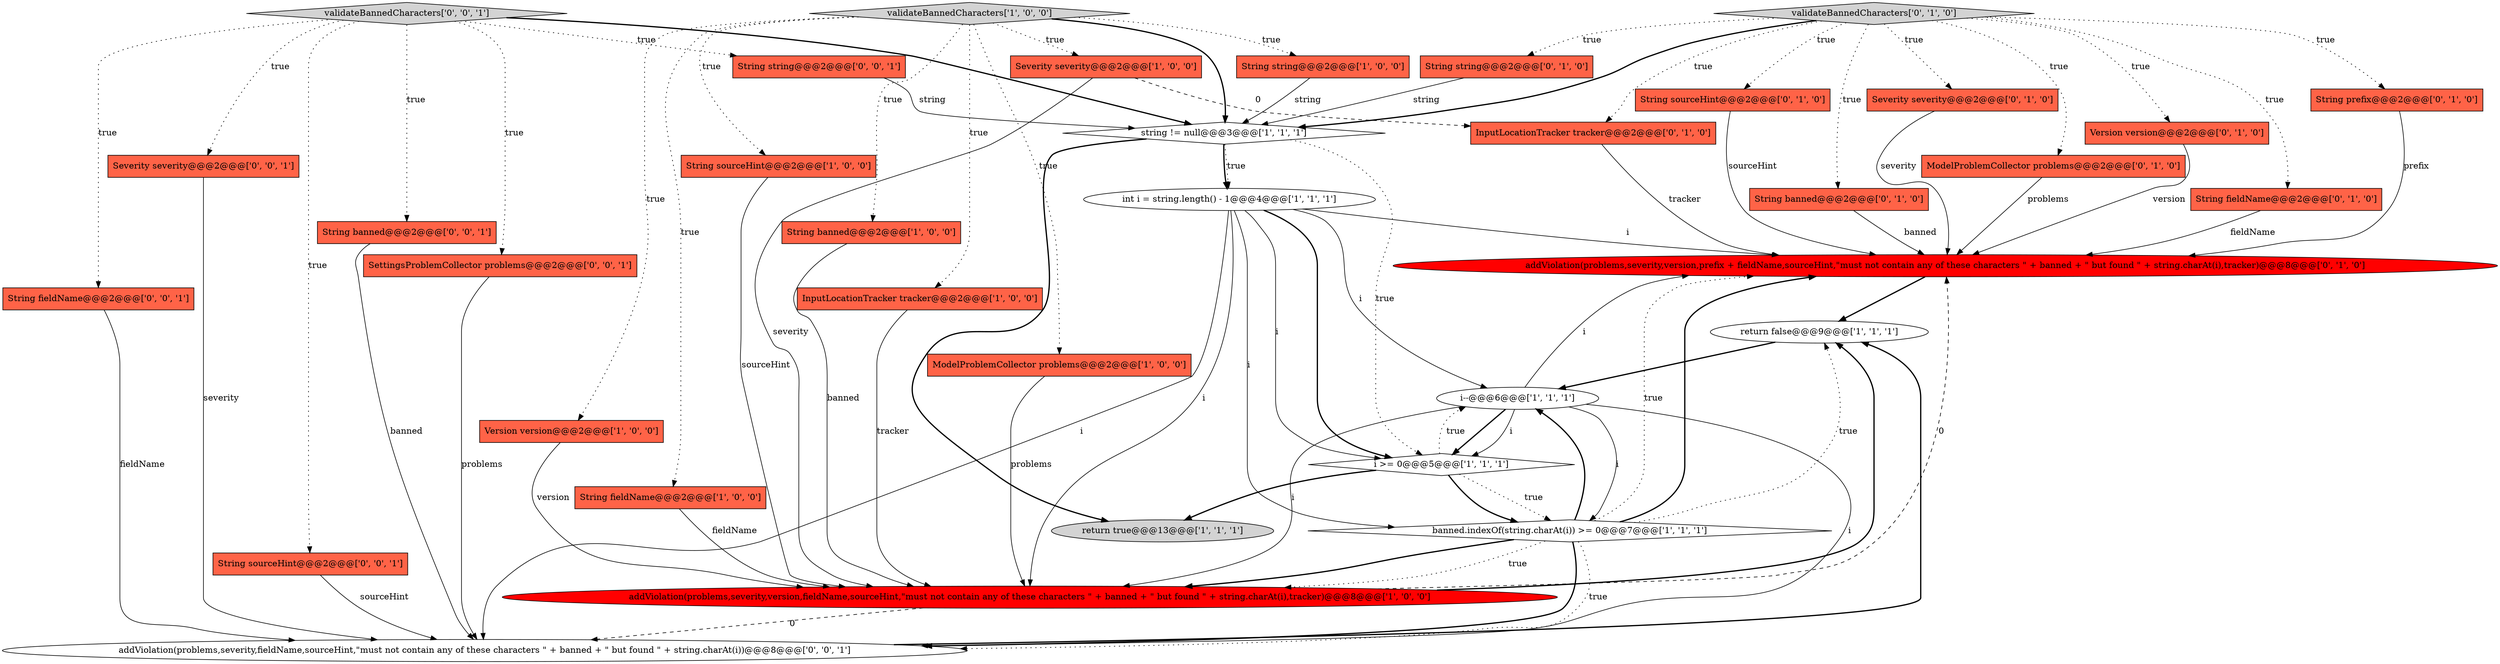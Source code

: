 digraph {
23 [style = filled, label = "String prefix@@@2@@@['0', '1', '0']", fillcolor = tomato, shape = box image = "AAA0AAABBB2BBB"];
17 [style = filled, label = "validateBannedCharacters['0', '1', '0']", fillcolor = lightgray, shape = diamond image = "AAA0AAABBB2BBB"];
4 [style = filled, label = "String banned@@@2@@@['1', '0', '0']", fillcolor = tomato, shape = box image = "AAA0AAABBB1BBB"];
28 [style = filled, label = "Severity severity@@@2@@@['0', '0', '1']", fillcolor = tomato, shape = box image = "AAA0AAABBB3BBB"];
10 [style = filled, label = "return true@@@13@@@['1', '1', '1']", fillcolor = lightgray, shape = ellipse image = "AAA0AAABBB1BBB"];
32 [style = filled, label = "validateBannedCharacters['0', '0', '1']", fillcolor = lightgray, shape = diamond image = "AAA0AAABBB3BBB"];
7 [style = filled, label = "String string@@@2@@@['1', '0', '0']", fillcolor = tomato, shape = box image = "AAA0AAABBB1BBB"];
1 [style = filled, label = "string != null@@@3@@@['1', '1', '1']", fillcolor = white, shape = diamond image = "AAA0AAABBB1BBB"];
29 [style = filled, label = "String sourceHint@@@2@@@['0', '0', '1']", fillcolor = tomato, shape = box image = "AAA0AAABBB3BBB"];
16 [style = filled, label = "Severity severity@@@2@@@['1', '0', '0']", fillcolor = tomato, shape = box image = "AAA1AAABBB1BBB"];
6 [style = filled, label = "int i = string.length() - 1@@@4@@@['1', '1', '1']", fillcolor = white, shape = ellipse image = "AAA0AAABBB1BBB"];
15 [style = filled, label = "InputLocationTracker tracker@@@2@@@['1', '0', '0']", fillcolor = tomato, shape = box image = "AAA0AAABBB1BBB"];
26 [style = filled, label = "String sourceHint@@@2@@@['0', '1', '0']", fillcolor = tomato, shape = box image = "AAA0AAABBB2BBB"];
27 [style = filled, label = "InputLocationTracker tracker@@@2@@@['0', '1', '0']", fillcolor = tomato, shape = box image = "AAA1AAABBB2BBB"];
9 [style = filled, label = "addViolation(problems,severity,version,fieldName,sourceHint,\"must not contain any of these characters \" + banned + \" but found \" + string.charAt(i),tracker)@@@8@@@['1', '0', '0']", fillcolor = red, shape = ellipse image = "AAA1AAABBB1BBB"];
20 [style = filled, label = "String banned@@@2@@@['0', '1', '0']", fillcolor = tomato, shape = box image = "AAA0AAABBB2BBB"];
31 [style = filled, label = "String banned@@@2@@@['0', '0', '1']", fillcolor = tomato, shape = box image = "AAA0AAABBB3BBB"];
22 [style = filled, label = "Severity severity@@@2@@@['0', '1', '0']", fillcolor = tomato, shape = box image = "AAA0AAABBB2BBB"];
13 [style = filled, label = "ModelProblemCollector problems@@@2@@@['1', '0', '0']", fillcolor = tomato, shape = box image = "AAA0AAABBB1BBB"];
34 [style = filled, label = "addViolation(problems,severity,fieldName,sourceHint,\"must not contain any of these characters \" + banned + \" but found \" + string.charAt(i))@@@8@@@['0', '0', '1']", fillcolor = white, shape = ellipse image = "AAA0AAABBB3BBB"];
21 [style = filled, label = "addViolation(problems,severity,version,prefix + fieldName,sourceHint,\"must not contain any of these characters \" + banned + \" but found \" + string.charAt(i),tracker)@@@8@@@['0', '1', '0']", fillcolor = red, shape = ellipse image = "AAA1AAABBB2BBB"];
30 [style = filled, label = "SettingsProblemCollector problems@@@2@@@['0', '0', '1']", fillcolor = tomato, shape = box image = "AAA0AAABBB3BBB"];
35 [style = filled, label = "String fieldName@@@2@@@['0', '0', '1']", fillcolor = tomato, shape = box image = "AAA0AAABBB3BBB"];
18 [style = filled, label = "Version version@@@2@@@['0', '1', '0']", fillcolor = tomato, shape = box image = "AAA0AAABBB2BBB"];
33 [style = filled, label = "String string@@@2@@@['0', '0', '1']", fillcolor = tomato, shape = box image = "AAA0AAABBB3BBB"];
5 [style = filled, label = "i >= 0@@@5@@@['1', '1', '1']", fillcolor = white, shape = diamond image = "AAA0AAABBB1BBB"];
3 [style = filled, label = "Version version@@@2@@@['1', '0', '0']", fillcolor = tomato, shape = box image = "AAA0AAABBB1BBB"];
19 [style = filled, label = "String string@@@2@@@['0', '1', '0']", fillcolor = tomato, shape = box image = "AAA0AAABBB2BBB"];
12 [style = filled, label = "String fieldName@@@2@@@['1', '0', '0']", fillcolor = tomato, shape = box image = "AAA0AAABBB1BBB"];
8 [style = filled, label = "banned.indexOf(string.charAt(i)) >= 0@@@7@@@['1', '1', '1']", fillcolor = white, shape = diamond image = "AAA0AAABBB1BBB"];
2 [style = filled, label = "i--@@@6@@@['1', '1', '1']", fillcolor = white, shape = ellipse image = "AAA0AAABBB1BBB"];
24 [style = filled, label = "ModelProblemCollector problems@@@2@@@['0', '1', '0']", fillcolor = tomato, shape = box image = "AAA0AAABBB2BBB"];
11 [style = filled, label = "return false@@@9@@@['1', '1', '1']", fillcolor = white, shape = ellipse image = "AAA0AAABBB1BBB"];
0 [style = filled, label = "validateBannedCharacters['1', '0', '0']", fillcolor = lightgray, shape = diamond image = "AAA0AAABBB1BBB"];
14 [style = filled, label = "String sourceHint@@@2@@@['1', '0', '0']", fillcolor = tomato, shape = box image = "AAA0AAABBB1BBB"];
25 [style = filled, label = "String fieldName@@@2@@@['0', '1', '0']", fillcolor = tomato, shape = box image = "AAA0AAABBB2BBB"];
6->9 [style = solid, label="i"];
2->9 [style = solid, label="i"];
0->12 [style = dotted, label="true"];
32->28 [style = dotted, label="true"];
9->11 [style = bold, label=""];
16->27 [style = dashed, label="0"];
23->21 [style = solid, label="prefix"];
2->8 [style = solid, label="i"];
9->21 [style = dashed, label="0"];
19->1 [style = solid, label="string"];
32->30 [style = dotted, label="true"];
25->21 [style = solid, label="fieldName"];
1->6 [style = dotted, label="true"];
29->34 [style = solid, label="sourceHint"];
0->3 [style = dotted, label="true"];
14->9 [style = solid, label="sourceHint"];
17->27 [style = dotted, label="true"];
0->7 [style = dotted, label="true"];
20->21 [style = solid, label="banned"];
17->20 [style = dotted, label="true"];
17->26 [style = dotted, label="true"];
5->10 [style = bold, label=""];
8->34 [style = bold, label=""];
2->21 [style = solid, label="i"];
22->21 [style = solid, label="severity"];
32->35 [style = dotted, label="true"];
6->5 [style = solid, label="i"];
15->9 [style = solid, label="tracker"];
2->34 [style = solid, label="i"];
16->9 [style = solid, label="severity"];
8->34 [style = dotted, label="true"];
18->21 [style = solid, label="version"];
17->23 [style = dotted, label="true"];
9->34 [style = dashed, label="0"];
6->2 [style = solid, label="i"];
3->9 [style = solid, label="version"];
21->11 [style = bold, label=""];
0->14 [style = dotted, label="true"];
5->8 [style = dotted, label="true"];
2->5 [style = solid, label="i"];
32->31 [style = dotted, label="true"];
13->9 [style = solid, label="problems"];
17->1 [style = bold, label=""];
8->21 [style = dotted, label="true"];
17->18 [style = dotted, label="true"];
0->4 [style = dotted, label="true"];
4->9 [style = solid, label="banned"];
33->1 [style = solid, label="string"];
32->33 [style = dotted, label="true"];
6->5 [style = bold, label=""];
7->1 [style = solid, label="string"];
6->21 [style = solid, label="i"];
1->6 [style = bold, label=""];
17->25 [style = dotted, label="true"];
8->2 [style = bold, label=""];
35->34 [style = solid, label="fieldName"];
0->1 [style = bold, label=""];
32->1 [style = bold, label=""];
17->19 [style = dotted, label="true"];
8->11 [style = dotted, label="true"];
17->22 [style = dotted, label="true"];
0->16 [style = dotted, label="true"];
8->9 [style = dotted, label="true"];
32->29 [style = dotted, label="true"];
28->34 [style = solid, label="severity"];
17->24 [style = dotted, label="true"];
2->5 [style = bold, label=""];
5->2 [style = dotted, label="true"];
5->8 [style = bold, label=""];
0->13 [style = dotted, label="true"];
26->21 [style = solid, label="sourceHint"];
0->15 [style = dotted, label="true"];
6->8 [style = solid, label="i"];
12->9 [style = solid, label="fieldName"];
11->2 [style = bold, label=""];
34->11 [style = bold, label=""];
30->34 [style = solid, label="problems"];
8->9 [style = bold, label=""];
27->21 [style = solid, label="tracker"];
8->21 [style = bold, label=""];
31->34 [style = solid, label="banned"];
24->21 [style = solid, label="problems"];
1->10 [style = bold, label=""];
1->5 [style = dotted, label="true"];
6->34 [style = solid, label="i"];
}
